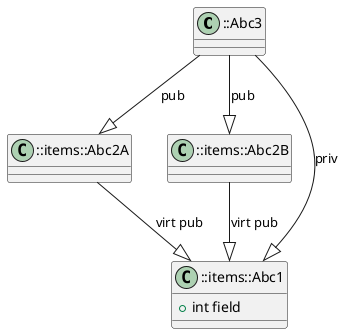 @startuml

class "::Abc3" as item_0 {
}
class "::items::Abc2A" as item_1 {
}
class "::items::Abc2B" as item_2 {
}
class "::items::Abc1" as item_3 {
    {field} + int field
}

' ::Abc3 --|> ::items::Abc2B
item_0 --|> item_2: "pub"
' ::Abc3 --|> ::items::Abc2A
item_0 --|> item_1: "pub"
' ::Abc3 --|> ::items::Abc1
item_0 --|> item_3: "priv"
' ::items::Abc2A --|> ::items::Abc1
item_1 --|> item_3: "virt pub"
' ::items::Abc2B --|> ::items::Abc1
item_2 --|> item_3: "virt pub"

@enduml
